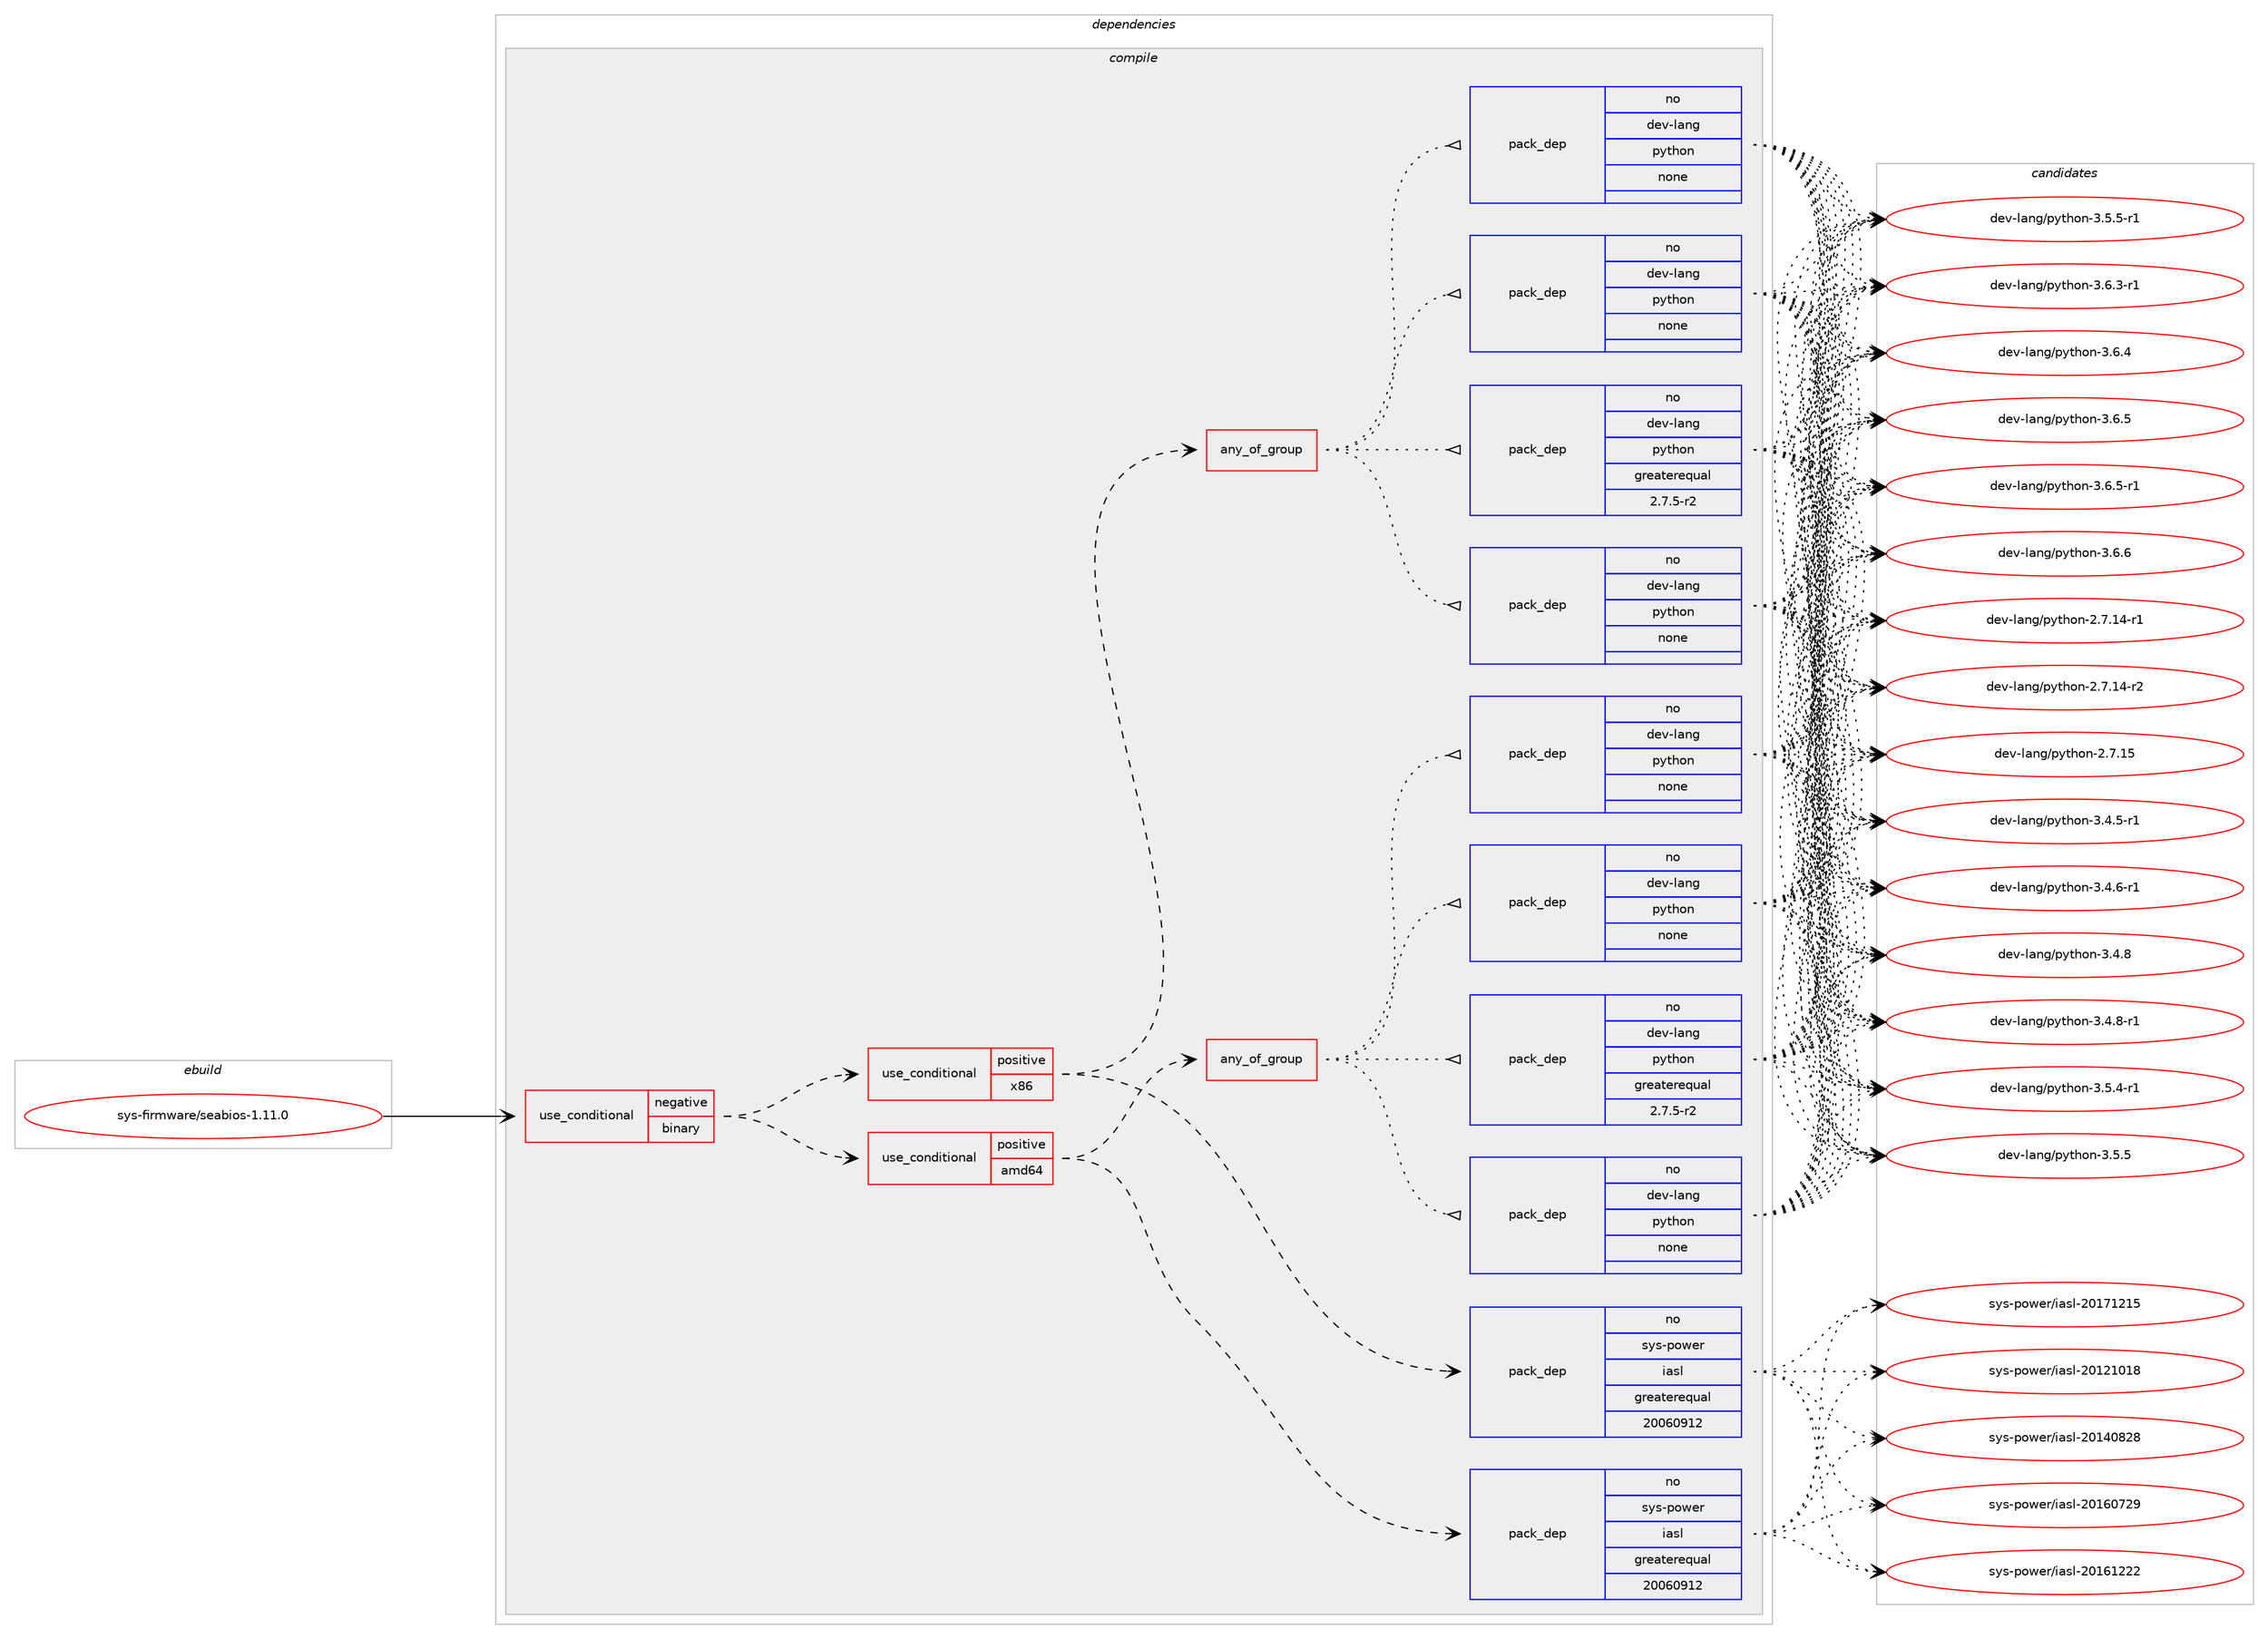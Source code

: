 digraph prolog {

# *************
# Graph options
# *************

newrank=true;
concentrate=true;
compound=true;
graph [rankdir=LR,fontname=Helvetica,fontsize=10,ranksep=1.5];#, ranksep=2.5, nodesep=0.2];
edge  [arrowhead=vee];
node  [fontname=Helvetica,fontsize=10];

# **********
# The ebuild
# **********

subgraph cluster_leftcol {
color=gray;
rank=same;
label=<<i>ebuild</i>>;
id [label="sys-firmware/seabios-1.11.0", color=red, width=4, href="../sys-firmware/seabios-1.11.0.svg"];
}

# ****************
# The dependencies
# ****************

subgraph cluster_midcol {
color=gray;
label=<<i>dependencies</i>>;
subgraph cluster_compile {
fillcolor="#eeeeee";
style=filled;
label=<<i>compile</i>>;
subgraph cond1574 {
dependency7454 [label=<<TABLE BORDER="0" CELLBORDER="1" CELLSPACING="0" CELLPADDING="4"><TR><TD ROWSPAN="3" CELLPADDING="10">use_conditional</TD></TR><TR><TD>negative</TD></TR><TR><TD>binary</TD></TR></TABLE>>, shape=none, color=red];
subgraph cond1575 {
dependency7455 [label=<<TABLE BORDER="0" CELLBORDER="1" CELLSPACING="0" CELLPADDING="4"><TR><TD ROWSPAN="3" CELLPADDING="10">use_conditional</TD></TR><TR><TD>positive</TD></TR><TR><TD>amd64</TD></TR></TABLE>>, shape=none, color=red];
subgraph pack5796 {
dependency7456 [label=<<TABLE BORDER="0" CELLBORDER="1" CELLSPACING="0" CELLPADDING="4" WIDTH="220"><TR><TD ROWSPAN="6" CELLPADDING="30">pack_dep</TD></TR><TR><TD WIDTH="110">no</TD></TR><TR><TD>sys-power</TD></TR><TR><TD>iasl</TD></TR><TR><TD>greaterequal</TD></TR><TR><TD>20060912</TD></TR></TABLE>>, shape=none, color=blue];
}
dependency7455:e -> dependency7456:w [weight=20,style="dashed",arrowhead="vee"];
subgraph any76 {
dependency7457 [label=<<TABLE BORDER="0" CELLBORDER="1" CELLSPACING="0" CELLPADDING="4"><TR><TD CELLPADDING="10">any_of_group</TD></TR></TABLE>>, shape=none, color=red];subgraph pack5797 {
dependency7458 [label=<<TABLE BORDER="0" CELLBORDER="1" CELLSPACING="0" CELLPADDING="4" WIDTH="220"><TR><TD ROWSPAN="6" CELLPADDING="30">pack_dep</TD></TR><TR><TD WIDTH="110">no</TD></TR><TR><TD>dev-lang</TD></TR><TR><TD>python</TD></TR><TR><TD>none</TD></TR><TR><TD></TD></TR></TABLE>>, shape=none, color=blue];
}
dependency7457:e -> dependency7458:w [weight=20,style="dotted",arrowhead="oinv"];
subgraph pack5798 {
dependency7459 [label=<<TABLE BORDER="0" CELLBORDER="1" CELLSPACING="0" CELLPADDING="4" WIDTH="220"><TR><TD ROWSPAN="6" CELLPADDING="30">pack_dep</TD></TR><TR><TD WIDTH="110">no</TD></TR><TR><TD>dev-lang</TD></TR><TR><TD>python</TD></TR><TR><TD>none</TD></TR><TR><TD></TD></TR></TABLE>>, shape=none, color=blue];
}
dependency7457:e -> dependency7459:w [weight=20,style="dotted",arrowhead="oinv"];
subgraph pack5799 {
dependency7460 [label=<<TABLE BORDER="0" CELLBORDER="1" CELLSPACING="0" CELLPADDING="4" WIDTH="220"><TR><TD ROWSPAN="6" CELLPADDING="30">pack_dep</TD></TR><TR><TD WIDTH="110">no</TD></TR><TR><TD>dev-lang</TD></TR><TR><TD>python</TD></TR><TR><TD>none</TD></TR><TR><TD></TD></TR></TABLE>>, shape=none, color=blue];
}
dependency7457:e -> dependency7460:w [weight=20,style="dotted",arrowhead="oinv"];
subgraph pack5800 {
dependency7461 [label=<<TABLE BORDER="0" CELLBORDER="1" CELLSPACING="0" CELLPADDING="4" WIDTH="220"><TR><TD ROWSPAN="6" CELLPADDING="30">pack_dep</TD></TR><TR><TD WIDTH="110">no</TD></TR><TR><TD>dev-lang</TD></TR><TR><TD>python</TD></TR><TR><TD>greaterequal</TD></TR><TR><TD>2.7.5-r2</TD></TR></TABLE>>, shape=none, color=blue];
}
dependency7457:e -> dependency7461:w [weight=20,style="dotted",arrowhead="oinv"];
}
dependency7455:e -> dependency7457:w [weight=20,style="dashed",arrowhead="vee"];
}
dependency7454:e -> dependency7455:w [weight=20,style="dashed",arrowhead="vee"];
subgraph cond1576 {
dependency7462 [label=<<TABLE BORDER="0" CELLBORDER="1" CELLSPACING="0" CELLPADDING="4"><TR><TD ROWSPAN="3" CELLPADDING="10">use_conditional</TD></TR><TR><TD>positive</TD></TR><TR><TD>x86</TD></TR></TABLE>>, shape=none, color=red];
subgraph pack5801 {
dependency7463 [label=<<TABLE BORDER="0" CELLBORDER="1" CELLSPACING="0" CELLPADDING="4" WIDTH="220"><TR><TD ROWSPAN="6" CELLPADDING="30">pack_dep</TD></TR><TR><TD WIDTH="110">no</TD></TR><TR><TD>sys-power</TD></TR><TR><TD>iasl</TD></TR><TR><TD>greaterequal</TD></TR><TR><TD>20060912</TD></TR></TABLE>>, shape=none, color=blue];
}
dependency7462:e -> dependency7463:w [weight=20,style="dashed",arrowhead="vee"];
subgraph any77 {
dependency7464 [label=<<TABLE BORDER="0" CELLBORDER="1" CELLSPACING="0" CELLPADDING="4"><TR><TD CELLPADDING="10">any_of_group</TD></TR></TABLE>>, shape=none, color=red];subgraph pack5802 {
dependency7465 [label=<<TABLE BORDER="0" CELLBORDER="1" CELLSPACING="0" CELLPADDING="4" WIDTH="220"><TR><TD ROWSPAN="6" CELLPADDING="30">pack_dep</TD></TR><TR><TD WIDTH="110">no</TD></TR><TR><TD>dev-lang</TD></TR><TR><TD>python</TD></TR><TR><TD>none</TD></TR><TR><TD></TD></TR></TABLE>>, shape=none, color=blue];
}
dependency7464:e -> dependency7465:w [weight=20,style="dotted",arrowhead="oinv"];
subgraph pack5803 {
dependency7466 [label=<<TABLE BORDER="0" CELLBORDER="1" CELLSPACING="0" CELLPADDING="4" WIDTH="220"><TR><TD ROWSPAN="6" CELLPADDING="30">pack_dep</TD></TR><TR><TD WIDTH="110">no</TD></TR><TR><TD>dev-lang</TD></TR><TR><TD>python</TD></TR><TR><TD>none</TD></TR><TR><TD></TD></TR></TABLE>>, shape=none, color=blue];
}
dependency7464:e -> dependency7466:w [weight=20,style="dotted",arrowhead="oinv"];
subgraph pack5804 {
dependency7467 [label=<<TABLE BORDER="0" CELLBORDER="1" CELLSPACING="0" CELLPADDING="4" WIDTH="220"><TR><TD ROWSPAN="6" CELLPADDING="30">pack_dep</TD></TR><TR><TD WIDTH="110">no</TD></TR><TR><TD>dev-lang</TD></TR><TR><TD>python</TD></TR><TR><TD>none</TD></TR><TR><TD></TD></TR></TABLE>>, shape=none, color=blue];
}
dependency7464:e -> dependency7467:w [weight=20,style="dotted",arrowhead="oinv"];
subgraph pack5805 {
dependency7468 [label=<<TABLE BORDER="0" CELLBORDER="1" CELLSPACING="0" CELLPADDING="4" WIDTH="220"><TR><TD ROWSPAN="6" CELLPADDING="30">pack_dep</TD></TR><TR><TD WIDTH="110">no</TD></TR><TR><TD>dev-lang</TD></TR><TR><TD>python</TD></TR><TR><TD>greaterequal</TD></TR><TR><TD>2.7.5-r2</TD></TR></TABLE>>, shape=none, color=blue];
}
dependency7464:e -> dependency7468:w [weight=20,style="dotted",arrowhead="oinv"];
}
dependency7462:e -> dependency7464:w [weight=20,style="dashed",arrowhead="vee"];
}
dependency7454:e -> dependency7462:w [weight=20,style="dashed",arrowhead="vee"];
}
id:e -> dependency7454:w [weight=20,style="solid",arrowhead="vee"];
}
subgraph cluster_compileandrun {
fillcolor="#eeeeee";
style=filled;
label=<<i>compile and run</i>>;
}
subgraph cluster_run {
fillcolor="#eeeeee";
style=filled;
label=<<i>run</i>>;
}
}

# **************
# The candidates
# **************

subgraph cluster_choices {
rank=same;
color=gray;
label=<<i>candidates</i>>;

subgraph choice5796 {
color=black;
nodesep=1;
choice115121115451121111191011144710597115108455048495049484956 [label="sys-power/iasl-20121018", color=red, width=4,href="../sys-power/iasl-20121018.svg"];
choice115121115451121111191011144710597115108455048495248565056 [label="sys-power/iasl-20140828", color=red, width=4,href="../sys-power/iasl-20140828.svg"];
choice115121115451121111191011144710597115108455048495448555057 [label="sys-power/iasl-20160729", color=red, width=4,href="../sys-power/iasl-20160729.svg"];
choice115121115451121111191011144710597115108455048495449505050 [label="sys-power/iasl-20161222", color=red, width=4,href="../sys-power/iasl-20161222.svg"];
choice115121115451121111191011144710597115108455048495549504953 [label="sys-power/iasl-20171215", color=red, width=4,href="../sys-power/iasl-20171215.svg"];
dependency7456:e -> choice115121115451121111191011144710597115108455048495049484956:w [style=dotted,weight="100"];
dependency7456:e -> choice115121115451121111191011144710597115108455048495248565056:w [style=dotted,weight="100"];
dependency7456:e -> choice115121115451121111191011144710597115108455048495448555057:w [style=dotted,weight="100"];
dependency7456:e -> choice115121115451121111191011144710597115108455048495449505050:w [style=dotted,weight="100"];
dependency7456:e -> choice115121115451121111191011144710597115108455048495549504953:w [style=dotted,weight="100"];
}
subgraph choice5797 {
color=black;
nodesep=1;
choice100101118451089711010347112121116104111110455046554649524511449 [label="dev-lang/python-2.7.14-r1", color=red, width=4,href="../dev-lang/python-2.7.14-r1.svg"];
choice100101118451089711010347112121116104111110455046554649524511450 [label="dev-lang/python-2.7.14-r2", color=red, width=4,href="../dev-lang/python-2.7.14-r2.svg"];
choice10010111845108971101034711212111610411111045504655464953 [label="dev-lang/python-2.7.15", color=red, width=4,href="../dev-lang/python-2.7.15.svg"];
choice1001011184510897110103471121211161041111104551465246534511449 [label="dev-lang/python-3.4.5-r1", color=red, width=4,href="../dev-lang/python-3.4.5-r1.svg"];
choice1001011184510897110103471121211161041111104551465246544511449 [label="dev-lang/python-3.4.6-r1", color=red, width=4,href="../dev-lang/python-3.4.6-r1.svg"];
choice100101118451089711010347112121116104111110455146524656 [label="dev-lang/python-3.4.8", color=red, width=4,href="../dev-lang/python-3.4.8.svg"];
choice1001011184510897110103471121211161041111104551465246564511449 [label="dev-lang/python-3.4.8-r1", color=red, width=4,href="../dev-lang/python-3.4.8-r1.svg"];
choice1001011184510897110103471121211161041111104551465346524511449 [label="dev-lang/python-3.5.4-r1", color=red, width=4,href="../dev-lang/python-3.5.4-r1.svg"];
choice100101118451089711010347112121116104111110455146534653 [label="dev-lang/python-3.5.5", color=red, width=4,href="../dev-lang/python-3.5.5.svg"];
choice1001011184510897110103471121211161041111104551465346534511449 [label="dev-lang/python-3.5.5-r1", color=red, width=4,href="../dev-lang/python-3.5.5-r1.svg"];
choice1001011184510897110103471121211161041111104551465446514511449 [label="dev-lang/python-3.6.3-r1", color=red, width=4,href="../dev-lang/python-3.6.3-r1.svg"];
choice100101118451089711010347112121116104111110455146544652 [label="dev-lang/python-3.6.4", color=red, width=4,href="../dev-lang/python-3.6.4.svg"];
choice100101118451089711010347112121116104111110455146544653 [label="dev-lang/python-3.6.5", color=red, width=4,href="../dev-lang/python-3.6.5.svg"];
choice1001011184510897110103471121211161041111104551465446534511449 [label="dev-lang/python-3.6.5-r1", color=red, width=4,href="../dev-lang/python-3.6.5-r1.svg"];
choice100101118451089711010347112121116104111110455146544654 [label="dev-lang/python-3.6.6", color=red, width=4,href="../dev-lang/python-3.6.6.svg"];
dependency7458:e -> choice100101118451089711010347112121116104111110455046554649524511449:w [style=dotted,weight="100"];
dependency7458:e -> choice100101118451089711010347112121116104111110455046554649524511450:w [style=dotted,weight="100"];
dependency7458:e -> choice10010111845108971101034711212111610411111045504655464953:w [style=dotted,weight="100"];
dependency7458:e -> choice1001011184510897110103471121211161041111104551465246534511449:w [style=dotted,weight="100"];
dependency7458:e -> choice1001011184510897110103471121211161041111104551465246544511449:w [style=dotted,weight="100"];
dependency7458:e -> choice100101118451089711010347112121116104111110455146524656:w [style=dotted,weight="100"];
dependency7458:e -> choice1001011184510897110103471121211161041111104551465246564511449:w [style=dotted,weight="100"];
dependency7458:e -> choice1001011184510897110103471121211161041111104551465346524511449:w [style=dotted,weight="100"];
dependency7458:e -> choice100101118451089711010347112121116104111110455146534653:w [style=dotted,weight="100"];
dependency7458:e -> choice1001011184510897110103471121211161041111104551465346534511449:w [style=dotted,weight="100"];
dependency7458:e -> choice1001011184510897110103471121211161041111104551465446514511449:w [style=dotted,weight="100"];
dependency7458:e -> choice100101118451089711010347112121116104111110455146544652:w [style=dotted,weight="100"];
dependency7458:e -> choice100101118451089711010347112121116104111110455146544653:w [style=dotted,weight="100"];
dependency7458:e -> choice1001011184510897110103471121211161041111104551465446534511449:w [style=dotted,weight="100"];
dependency7458:e -> choice100101118451089711010347112121116104111110455146544654:w [style=dotted,weight="100"];
}
subgraph choice5798 {
color=black;
nodesep=1;
choice100101118451089711010347112121116104111110455046554649524511449 [label="dev-lang/python-2.7.14-r1", color=red, width=4,href="../dev-lang/python-2.7.14-r1.svg"];
choice100101118451089711010347112121116104111110455046554649524511450 [label="dev-lang/python-2.7.14-r2", color=red, width=4,href="../dev-lang/python-2.7.14-r2.svg"];
choice10010111845108971101034711212111610411111045504655464953 [label="dev-lang/python-2.7.15", color=red, width=4,href="../dev-lang/python-2.7.15.svg"];
choice1001011184510897110103471121211161041111104551465246534511449 [label="dev-lang/python-3.4.5-r1", color=red, width=4,href="../dev-lang/python-3.4.5-r1.svg"];
choice1001011184510897110103471121211161041111104551465246544511449 [label="dev-lang/python-3.4.6-r1", color=red, width=4,href="../dev-lang/python-3.4.6-r1.svg"];
choice100101118451089711010347112121116104111110455146524656 [label="dev-lang/python-3.4.8", color=red, width=4,href="../dev-lang/python-3.4.8.svg"];
choice1001011184510897110103471121211161041111104551465246564511449 [label="dev-lang/python-3.4.8-r1", color=red, width=4,href="../dev-lang/python-3.4.8-r1.svg"];
choice1001011184510897110103471121211161041111104551465346524511449 [label="dev-lang/python-3.5.4-r1", color=red, width=4,href="../dev-lang/python-3.5.4-r1.svg"];
choice100101118451089711010347112121116104111110455146534653 [label="dev-lang/python-3.5.5", color=red, width=4,href="../dev-lang/python-3.5.5.svg"];
choice1001011184510897110103471121211161041111104551465346534511449 [label="dev-lang/python-3.5.5-r1", color=red, width=4,href="../dev-lang/python-3.5.5-r1.svg"];
choice1001011184510897110103471121211161041111104551465446514511449 [label="dev-lang/python-3.6.3-r1", color=red, width=4,href="../dev-lang/python-3.6.3-r1.svg"];
choice100101118451089711010347112121116104111110455146544652 [label="dev-lang/python-3.6.4", color=red, width=4,href="../dev-lang/python-3.6.4.svg"];
choice100101118451089711010347112121116104111110455146544653 [label="dev-lang/python-3.6.5", color=red, width=4,href="../dev-lang/python-3.6.5.svg"];
choice1001011184510897110103471121211161041111104551465446534511449 [label="dev-lang/python-3.6.5-r1", color=red, width=4,href="../dev-lang/python-3.6.5-r1.svg"];
choice100101118451089711010347112121116104111110455146544654 [label="dev-lang/python-3.6.6", color=red, width=4,href="../dev-lang/python-3.6.6.svg"];
dependency7459:e -> choice100101118451089711010347112121116104111110455046554649524511449:w [style=dotted,weight="100"];
dependency7459:e -> choice100101118451089711010347112121116104111110455046554649524511450:w [style=dotted,weight="100"];
dependency7459:e -> choice10010111845108971101034711212111610411111045504655464953:w [style=dotted,weight="100"];
dependency7459:e -> choice1001011184510897110103471121211161041111104551465246534511449:w [style=dotted,weight="100"];
dependency7459:e -> choice1001011184510897110103471121211161041111104551465246544511449:w [style=dotted,weight="100"];
dependency7459:e -> choice100101118451089711010347112121116104111110455146524656:w [style=dotted,weight="100"];
dependency7459:e -> choice1001011184510897110103471121211161041111104551465246564511449:w [style=dotted,weight="100"];
dependency7459:e -> choice1001011184510897110103471121211161041111104551465346524511449:w [style=dotted,weight="100"];
dependency7459:e -> choice100101118451089711010347112121116104111110455146534653:w [style=dotted,weight="100"];
dependency7459:e -> choice1001011184510897110103471121211161041111104551465346534511449:w [style=dotted,weight="100"];
dependency7459:e -> choice1001011184510897110103471121211161041111104551465446514511449:w [style=dotted,weight="100"];
dependency7459:e -> choice100101118451089711010347112121116104111110455146544652:w [style=dotted,weight="100"];
dependency7459:e -> choice100101118451089711010347112121116104111110455146544653:w [style=dotted,weight="100"];
dependency7459:e -> choice1001011184510897110103471121211161041111104551465446534511449:w [style=dotted,weight="100"];
dependency7459:e -> choice100101118451089711010347112121116104111110455146544654:w [style=dotted,weight="100"];
}
subgraph choice5799 {
color=black;
nodesep=1;
choice100101118451089711010347112121116104111110455046554649524511449 [label="dev-lang/python-2.7.14-r1", color=red, width=4,href="../dev-lang/python-2.7.14-r1.svg"];
choice100101118451089711010347112121116104111110455046554649524511450 [label="dev-lang/python-2.7.14-r2", color=red, width=4,href="../dev-lang/python-2.7.14-r2.svg"];
choice10010111845108971101034711212111610411111045504655464953 [label="dev-lang/python-2.7.15", color=red, width=4,href="../dev-lang/python-2.7.15.svg"];
choice1001011184510897110103471121211161041111104551465246534511449 [label="dev-lang/python-3.4.5-r1", color=red, width=4,href="../dev-lang/python-3.4.5-r1.svg"];
choice1001011184510897110103471121211161041111104551465246544511449 [label="dev-lang/python-3.4.6-r1", color=red, width=4,href="../dev-lang/python-3.4.6-r1.svg"];
choice100101118451089711010347112121116104111110455146524656 [label="dev-lang/python-3.4.8", color=red, width=4,href="../dev-lang/python-3.4.8.svg"];
choice1001011184510897110103471121211161041111104551465246564511449 [label="dev-lang/python-3.4.8-r1", color=red, width=4,href="../dev-lang/python-3.4.8-r1.svg"];
choice1001011184510897110103471121211161041111104551465346524511449 [label="dev-lang/python-3.5.4-r1", color=red, width=4,href="../dev-lang/python-3.5.4-r1.svg"];
choice100101118451089711010347112121116104111110455146534653 [label="dev-lang/python-3.5.5", color=red, width=4,href="../dev-lang/python-3.5.5.svg"];
choice1001011184510897110103471121211161041111104551465346534511449 [label="dev-lang/python-3.5.5-r1", color=red, width=4,href="../dev-lang/python-3.5.5-r1.svg"];
choice1001011184510897110103471121211161041111104551465446514511449 [label="dev-lang/python-3.6.3-r1", color=red, width=4,href="../dev-lang/python-3.6.3-r1.svg"];
choice100101118451089711010347112121116104111110455146544652 [label="dev-lang/python-3.6.4", color=red, width=4,href="../dev-lang/python-3.6.4.svg"];
choice100101118451089711010347112121116104111110455146544653 [label="dev-lang/python-3.6.5", color=red, width=4,href="../dev-lang/python-3.6.5.svg"];
choice1001011184510897110103471121211161041111104551465446534511449 [label="dev-lang/python-3.6.5-r1", color=red, width=4,href="../dev-lang/python-3.6.5-r1.svg"];
choice100101118451089711010347112121116104111110455146544654 [label="dev-lang/python-3.6.6", color=red, width=4,href="../dev-lang/python-3.6.6.svg"];
dependency7460:e -> choice100101118451089711010347112121116104111110455046554649524511449:w [style=dotted,weight="100"];
dependency7460:e -> choice100101118451089711010347112121116104111110455046554649524511450:w [style=dotted,weight="100"];
dependency7460:e -> choice10010111845108971101034711212111610411111045504655464953:w [style=dotted,weight="100"];
dependency7460:e -> choice1001011184510897110103471121211161041111104551465246534511449:w [style=dotted,weight="100"];
dependency7460:e -> choice1001011184510897110103471121211161041111104551465246544511449:w [style=dotted,weight="100"];
dependency7460:e -> choice100101118451089711010347112121116104111110455146524656:w [style=dotted,weight="100"];
dependency7460:e -> choice1001011184510897110103471121211161041111104551465246564511449:w [style=dotted,weight="100"];
dependency7460:e -> choice1001011184510897110103471121211161041111104551465346524511449:w [style=dotted,weight="100"];
dependency7460:e -> choice100101118451089711010347112121116104111110455146534653:w [style=dotted,weight="100"];
dependency7460:e -> choice1001011184510897110103471121211161041111104551465346534511449:w [style=dotted,weight="100"];
dependency7460:e -> choice1001011184510897110103471121211161041111104551465446514511449:w [style=dotted,weight="100"];
dependency7460:e -> choice100101118451089711010347112121116104111110455146544652:w [style=dotted,weight="100"];
dependency7460:e -> choice100101118451089711010347112121116104111110455146544653:w [style=dotted,weight="100"];
dependency7460:e -> choice1001011184510897110103471121211161041111104551465446534511449:w [style=dotted,weight="100"];
dependency7460:e -> choice100101118451089711010347112121116104111110455146544654:w [style=dotted,weight="100"];
}
subgraph choice5800 {
color=black;
nodesep=1;
choice100101118451089711010347112121116104111110455046554649524511449 [label="dev-lang/python-2.7.14-r1", color=red, width=4,href="../dev-lang/python-2.7.14-r1.svg"];
choice100101118451089711010347112121116104111110455046554649524511450 [label="dev-lang/python-2.7.14-r2", color=red, width=4,href="../dev-lang/python-2.7.14-r2.svg"];
choice10010111845108971101034711212111610411111045504655464953 [label="dev-lang/python-2.7.15", color=red, width=4,href="../dev-lang/python-2.7.15.svg"];
choice1001011184510897110103471121211161041111104551465246534511449 [label="dev-lang/python-3.4.5-r1", color=red, width=4,href="../dev-lang/python-3.4.5-r1.svg"];
choice1001011184510897110103471121211161041111104551465246544511449 [label="dev-lang/python-3.4.6-r1", color=red, width=4,href="../dev-lang/python-3.4.6-r1.svg"];
choice100101118451089711010347112121116104111110455146524656 [label="dev-lang/python-3.4.8", color=red, width=4,href="../dev-lang/python-3.4.8.svg"];
choice1001011184510897110103471121211161041111104551465246564511449 [label="dev-lang/python-3.4.8-r1", color=red, width=4,href="../dev-lang/python-3.4.8-r1.svg"];
choice1001011184510897110103471121211161041111104551465346524511449 [label="dev-lang/python-3.5.4-r1", color=red, width=4,href="../dev-lang/python-3.5.4-r1.svg"];
choice100101118451089711010347112121116104111110455146534653 [label="dev-lang/python-3.5.5", color=red, width=4,href="../dev-lang/python-3.5.5.svg"];
choice1001011184510897110103471121211161041111104551465346534511449 [label="dev-lang/python-3.5.5-r1", color=red, width=4,href="../dev-lang/python-3.5.5-r1.svg"];
choice1001011184510897110103471121211161041111104551465446514511449 [label="dev-lang/python-3.6.3-r1", color=red, width=4,href="../dev-lang/python-3.6.3-r1.svg"];
choice100101118451089711010347112121116104111110455146544652 [label="dev-lang/python-3.6.4", color=red, width=4,href="../dev-lang/python-3.6.4.svg"];
choice100101118451089711010347112121116104111110455146544653 [label="dev-lang/python-3.6.5", color=red, width=4,href="../dev-lang/python-3.6.5.svg"];
choice1001011184510897110103471121211161041111104551465446534511449 [label="dev-lang/python-3.6.5-r1", color=red, width=4,href="../dev-lang/python-3.6.5-r1.svg"];
choice100101118451089711010347112121116104111110455146544654 [label="dev-lang/python-3.6.6", color=red, width=4,href="../dev-lang/python-3.6.6.svg"];
dependency7461:e -> choice100101118451089711010347112121116104111110455046554649524511449:w [style=dotted,weight="100"];
dependency7461:e -> choice100101118451089711010347112121116104111110455046554649524511450:w [style=dotted,weight="100"];
dependency7461:e -> choice10010111845108971101034711212111610411111045504655464953:w [style=dotted,weight="100"];
dependency7461:e -> choice1001011184510897110103471121211161041111104551465246534511449:w [style=dotted,weight="100"];
dependency7461:e -> choice1001011184510897110103471121211161041111104551465246544511449:w [style=dotted,weight="100"];
dependency7461:e -> choice100101118451089711010347112121116104111110455146524656:w [style=dotted,weight="100"];
dependency7461:e -> choice1001011184510897110103471121211161041111104551465246564511449:w [style=dotted,weight="100"];
dependency7461:e -> choice1001011184510897110103471121211161041111104551465346524511449:w [style=dotted,weight="100"];
dependency7461:e -> choice100101118451089711010347112121116104111110455146534653:w [style=dotted,weight="100"];
dependency7461:e -> choice1001011184510897110103471121211161041111104551465346534511449:w [style=dotted,weight="100"];
dependency7461:e -> choice1001011184510897110103471121211161041111104551465446514511449:w [style=dotted,weight="100"];
dependency7461:e -> choice100101118451089711010347112121116104111110455146544652:w [style=dotted,weight="100"];
dependency7461:e -> choice100101118451089711010347112121116104111110455146544653:w [style=dotted,weight="100"];
dependency7461:e -> choice1001011184510897110103471121211161041111104551465446534511449:w [style=dotted,weight="100"];
dependency7461:e -> choice100101118451089711010347112121116104111110455146544654:w [style=dotted,weight="100"];
}
subgraph choice5801 {
color=black;
nodesep=1;
choice115121115451121111191011144710597115108455048495049484956 [label="sys-power/iasl-20121018", color=red, width=4,href="../sys-power/iasl-20121018.svg"];
choice115121115451121111191011144710597115108455048495248565056 [label="sys-power/iasl-20140828", color=red, width=4,href="../sys-power/iasl-20140828.svg"];
choice115121115451121111191011144710597115108455048495448555057 [label="sys-power/iasl-20160729", color=red, width=4,href="../sys-power/iasl-20160729.svg"];
choice115121115451121111191011144710597115108455048495449505050 [label="sys-power/iasl-20161222", color=red, width=4,href="../sys-power/iasl-20161222.svg"];
choice115121115451121111191011144710597115108455048495549504953 [label="sys-power/iasl-20171215", color=red, width=4,href="../sys-power/iasl-20171215.svg"];
dependency7463:e -> choice115121115451121111191011144710597115108455048495049484956:w [style=dotted,weight="100"];
dependency7463:e -> choice115121115451121111191011144710597115108455048495248565056:w [style=dotted,weight="100"];
dependency7463:e -> choice115121115451121111191011144710597115108455048495448555057:w [style=dotted,weight="100"];
dependency7463:e -> choice115121115451121111191011144710597115108455048495449505050:w [style=dotted,weight="100"];
dependency7463:e -> choice115121115451121111191011144710597115108455048495549504953:w [style=dotted,weight="100"];
}
subgraph choice5802 {
color=black;
nodesep=1;
choice100101118451089711010347112121116104111110455046554649524511449 [label="dev-lang/python-2.7.14-r1", color=red, width=4,href="../dev-lang/python-2.7.14-r1.svg"];
choice100101118451089711010347112121116104111110455046554649524511450 [label="dev-lang/python-2.7.14-r2", color=red, width=4,href="../dev-lang/python-2.7.14-r2.svg"];
choice10010111845108971101034711212111610411111045504655464953 [label="dev-lang/python-2.7.15", color=red, width=4,href="../dev-lang/python-2.7.15.svg"];
choice1001011184510897110103471121211161041111104551465246534511449 [label="dev-lang/python-3.4.5-r1", color=red, width=4,href="../dev-lang/python-3.4.5-r1.svg"];
choice1001011184510897110103471121211161041111104551465246544511449 [label="dev-lang/python-3.4.6-r1", color=red, width=4,href="../dev-lang/python-3.4.6-r1.svg"];
choice100101118451089711010347112121116104111110455146524656 [label="dev-lang/python-3.4.8", color=red, width=4,href="../dev-lang/python-3.4.8.svg"];
choice1001011184510897110103471121211161041111104551465246564511449 [label="dev-lang/python-3.4.8-r1", color=red, width=4,href="../dev-lang/python-3.4.8-r1.svg"];
choice1001011184510897110103471121211161041111104551465346524511449 [label="dev-lang/python-3.5.4-r1", color=red, width=4,href="../dev-lang/python-3.5.4-r1.svg"];
choice100101118451089711010347112121116104111110455146534653 [label="dev-lang/python-3.5.5", color=red, width=4,href="../dev-lang/python-3.5.5.svg"];
choice1001011184510897110103471121211161041111104551465346534511449 [label="dev-lang/python-3.5.5-r1", color=red, width=4,href="../dev-lang/python-3.5.5-r1.svg"];
choice1001011184510897110103471121211161041111104551465446514511449 [label="dev-lang/python-3.6.3-r1", color=red, width=4,href="../dev-lang/python-3.6.3-r1.svg"];
choice100101118451089711010347112121116104111110455146544652 [label="dev-lang/python-3.6.4", color=red, width=4,href="../dev-lang/python-3.6.4.svg"];
choice100101118451089711010347112121116104111110455146544653 [label="dev-lang/python-3.6.5", color=red, width=4,href="../dev-lang/python-3.6.5.svg"];
choice1001011184510897110103471121211161041111104551465446534511449 [label="dev-lang/python-3.6.5-r1", color=red, width=4,href="../dev-lang/python-3.6.5-r1.svg"];
choice100101118451089711010347112121116104111110455146544654 [label="dev-lang/python-3.6.6", color=red, width=4,href="../dev-lang/python-3.6.6.svg"];
dependency7465:e -> choice100101118451089711010347112121116104111110455046554649524511449:w [style=dotted,weight="100"];
dependency7465:e -> choice100101118451089711010347112121116104111110455046554649524511450:w [style=dotted,weight="100"];
dependency7465:e -> choice10010111845108971101034711212111610411111045504655464953:w [style=dotted,weight="100"];
dependency7465:e -> choice1001011184510897110103471121211161041111104551465246534511449:w [style=dotted,weight="100"];
dependency7465:e -> choice1001011184510897110103471121211161041111104551465246544511449:w [style=dotted,weight="100"];
dependency7465:e -> choice100101118451089711010347112121116104111110455146524656:w [style=dotted,weight="100"];
dependency7465:e -> choice1001011184510897110103471121211161041111104551465246564511449:w [style=dotted,weight="100"];
dependency7465:e -> choice1001011184510897110103471121211161041111104551465346524511449:w [style=dotted,weight="100"];
dependency7465:e -> choice100101118451089711010347112121116104111110455146534653:w [style=dotted,weight="100"];
dependency7465:e -> choice1001011184510897110103471121211161041111104551465346534511449:w [style=dotted,weight="100"];
dependency7465:e -> choice1001011184510897110103471121211161041111104551465446514511449:w [style=dotted,weight="100"];
dependency7465:e -> choice100101118451089711010347112121116104111110455146544652:w [style=dotted,weight="100"];
dependency7465:e -> choice100101118451089711010347112121116104111110455146544653:w [style=dotted,weight="100"];
dependency7465:e -> choice1001011184510897110103471121211161041111104551465446534511449:w [style=dotted,weight="100"];
dependency7465:e -> choice100101118451089711010347112121116104111110455146544654:w [style=dotted,weight="100"];
}
subgraph choice5803 {
color=black;
nodesep=1;
choice100101118451089711010347112121116104111110455046554649524511449 [label="dev-lang/python-2.7.14-r1", color=red, width=4,href="../dev-lang/python-2.7.14-r1.svg"];
choice100101118451089711010347112121116104111110455046554649524511450 [label="dev-lang/python-2.7.14-r2", color=red, width=4,href="../dev-lang/python-2.7.14-r2.svg"];
choice10010111845108971101034711212111610411111045504655464953 [label="dev-lang/python-2.7.15", color=red, width=4,href="../dev-lang/python-2.7.15.svg"];
choice1001011184510897110103471121211161041111104551465246534511449 [label="dev-lang/python-3.4.5-r1", color=red, width=4,href="../dev-lang/python-3.4.5-r1.svg"];
choice1001011184510897110103471121211161041111104551465246544511449 [label="dev-lang/python-3.4.6-r1", color=red, width=4,href="../dev-lang/python-3.4.6-r1.svg"];
choice100101118451089711010347112121116104111110455146524656 [label="dev-lang/python-3.4.8", color=red, width=4,href="../dev-lang/python-3.4.8.svg"];
choice1001011184510897110103471121211161041111104551465246564511449 [label="dev-lang/python-3.4.8-r1", color=red, width=4,href="../dev-lang/python-3.4.8-r1.svg"];
choice1001011184510897110103471121211161041111104551465346524511449 [label="dev-lang/python-3.5.4-r1", color=red, width=4,href="../dev-lang/python-3.5.4-r1.svg"];
choice100101118451089711010347112121116104111110455146534653 [label="dev-lang/python-3.5.5", color=red, width=4,href="../dev-lang/python-3.5.5.svg"];
choice1001011184510897110103471121211161041111104551465346534511449 [label="dev-lang/python-3.5.5-r1", color=red, width=4,href="../dev-lang/python-3.5.5-r1.svg"];
choice1001011184510897110103471121211161041111104551465446514511449 [label="dev-lang/python-3.6.3-r1", color=red, width=4,href="../dev-lang/python-3.6.3-r1.svg"];
choice100101118451089711010347112121116104111110455146544652 [label="dev-lang/python-3.6.4", color=red, width=4,href="../dev-lang/python-3.6.4.svg"];
choice100101118451089711010347112121116104111110455146544653 [label="dev-lang/python-3.6.5", color=red, width=4,href="../dev-lang/python-3.6.5.svg"];
choice1001011184510897110103471121211161041111104551465446534511449 [label="dev-lang/python-3.6.5-r1", color=red, width=4,href="../dev-lang/python-3.6.5-r1.svg"];
choice100101118451089711010347112121116104111110455146544654 [label="dev-lang/python-3.6.6", color=red, width=4,href="../dev-lang/python-3.6.6.svg"];
dependency7466:e -> choice100101118451089711010347112121116104111110455046554649524511449:w [style=dotted,weight="100"];
dependency7466:e -> choice100101118451089711010347112121116104111110455046554649524511450:w [style=dotted,weight="100"];
dependency7466:e -> choice10010111845108971101034711212111610411111045504655464953:w [style=dotted,weight="100"];
dependency7466:e -> choice1001011184510897110103471121211161041111104551465246534511449:w [style=dotted,weight="100"];
dependency7466:e -> choice1001011184510897110103471121211161041111104551465246544511449:w [style=dotted,weight="100"];
dependency7466:e -> choice100101118451089711010347112121116104111110455146524656:w [style=dotted,weight="100"];
dependency7466:e -> choice1001011184510897110103471121211161041111104551465246564511449:w [style=dotted,weight="100"];
dependency7466:e -> choice1001011184510897110103471121211161041111104551465346524511449:w [style=dotted,weight="100"];
dependency7466:e -> choice100101118451089711010347112121116104111110455146534653:w [style=dotted,weight="100"];
dependency7466:e -> choice1001011184510897110103471121211161041111104551465346534511449:w [style=dotted,weight="100"];
dependency7466:e -> choice1001011184510897110103471121211161041111104551465446514511449:w [style=dotted,weight="100"];
dependency7466:e -> choice100101118451089711010347112121116104111110455146544652:w [style=dotted,weight="100"];
dependency7466:e -> choice100101118451089711010347112121116104111110455146544653:w [style=dotted,weight="100"];
dependency7466:e -> choice1001011184510897110103471121211161041111104551465446534511449:w [style=dotted,weight="100"];
dependency7466:e -> choice100101118451089711010347112121116104111110455146544654:w [style=dotted,weight="100"];
}
subgraph choice5804 {
color=black;
nodesep=1;
choice100101118451089711010347112121116104111110455046554649524511449 [label="dev-lang/python-2.7.14-r1", color=red, width=4,href="../dev-lang/python-2.7.14-r1.svg"];
choice100101118451089711010347112121116104111110455046554649524511450 [label="dev-lang/python-2.7.14-r2", color=red, width=4,href="../dev-lang/python-2.7.14-r2.svg"];
choice10010111845108971101034711212111610411111045504655464953 [label="dev-lang/python-2.7.15", color=red, width=4,href="../dev-lang/python-2.7.15.svg"];
choice1001011184510897110103471121211161041111104551465246534511449 [label="dev-lang/python-3.4.5-r1", color=red, width=4,href="../dev-lang/python-3.4.5-r1.svg"];
choice1001011184510897110103471121211161041111104551465246544511449 [label="dev-lang/python-3.4.6-r1", color=red, width=4,href="../dev-lang/python-3.4.6-r1.svg"];
choice100101118451089711010347112121116104111110455146524656 [label="dev-lang/python-3.4.8", color=red, width=4,href="../dev-lang/python-3.4.8.svg"];
choice1001011184510897110103471121211161041111104551465246564511449 [label="dev-lang/python-3.4.8-r1", color=red, width=4,href="../dev-lang/python-3.4.8-r1.svg"];
choice1001011184510897110103471121211161041111104551465346524511449 [label="dev-lang/python-3.5.4-r1", color=red, width=4,href="../dev-lang/python-3.5.4-r1.svg"];
choice100101118451089711010347112121116104111110455146534653 [label="dev-lang/python-3.5.5", color=red, width=4,href="../dev-lang/python-3.5.5.svg"];
choice1001011184510897110103471121211161041111104551465346534511449 [label="dev-lang/python-3.5.5-r1", color=red, width=4,href="../dev-lang/python-3.5.5-r1.svg"];
choice1001011184510897110103471121211161041111104551465446514511449 [label="dev-lang/python-3.6.3-r1", color=red, width=4,href="../dev-lang/python-3.6.3-r1.svg"];
choice100101118451089711010347112121116104111110455146544652 [label="dev-lang/python-3.6.4", color=red, width=4,href="../dev-lang/python-3.6.4.svg"];
choice100101118451089711010347112121116104111110455146544653 [label="dev-lang/python-3.6.5", color=red, width=4,href="../dev-lang/python-3.6.5.svg"];
choice1001011184510897110103471121211161041111104551465446534511449 [label="dev-lang/python-3.6.5-r1", color=red, width=4,href="../dev-lang/python-3.6.5-r1.svg"];
choice100101118451089711010347112121116104111110455146544654 [label="dev-lang/python-3.6.6", color=red, width=4,href="../dev-lang/python-3.6.6.svg"];
dependency7467:e -> choice100101118451089711010347112121116104111110455046554649524511449:w [style=dotted,weight="100"];
dependency7467:e -> choice100101118451089711010347112121116104111110455046554649524511450:w [style=dotted,weight="100"];
dependency7467:e -> choice10010111845108971101034711212111610411111045504655464953:w [style=dotted,weight="100"];
dependency7467:e -> choice1001011184510897110103471121211161041111104551465246534511449:w [style=dotted,weight="100"];
dependency7467:e -> choice1001011184510897110103471121211161041111104551465246544511449:w [style=dotted,weight="100"];
dependency7467:e -> choice100101118451089711010347112121116104111110455146524656:w [style=dotted,weight="100"];
dependency7467:e -> choice1001011184510897110103471121211161041111104551465246564511449:w [style=dotted,weight="100"];
dependency7467:e -> choice1001011184510897110103471121211161041111104551465346524511449:w [style=dotted,weight="100"];
dependency7467:e -> choice100101118451089711010347112121116104111110455146534653:w [style=dotted,weight="100"];
dependency7467:e -> choice1001011184510897110103471121211161041111104551465346534511449:w [style=dotted,weight="100"];
dependency7467:e -> choice1001011184510897110103471121211161041111104551465446514511449:w [style=dotted,weight="100"];
dependency7467:e -> choice100101118451089711010347112121116104111110455146544652:w [style=dotted,weight="100"];
dependency7467:e -> choice100101118451089711010347112121116104111110455146544653:w [style=dotted,weight="100"];
dependency7467:e -> choice1001011184510897110103471121211161041111104551465446534511449:w [style=dotted,weight="100"];
dependency7467:e -> choice100101118451089711010347112121116104111110455146544654:w [style=dotted,weight="100"];
}
subgraph choice5805 {
color=black;
nodesep=1;
choice100101118451089711010347112121116104111110455046554649524511449 [label="dev-lang/python-2.7.14-r1", color=red, width=4,href="../dev-lang/python-2.7.14-r1.svg"];
choice100101118451089711010347112121116104111110455046554649524511450 [label="dev-lang/python-2.7.14-r2", color=red, width=4,href="../dev-lang/python-2.7.14-r2.svg"];
choice10010111845108971101034711212111610411111045504655464953 [label="dev-lang/python-2.7.15", color=red, width=4,href="../dev-lang/python-2.7.15.svg"];
choice1001011184510897110103471121211161041111104551465246534511449 [label="dev-lang/python-3.4.5-r1", color=red, width=4,href="../dev-lang/python-3.4.5-r1.svg"];
choice1001011184510897110103471121211161041111104551465246544511449 [label="dev-lang/python-3.4.6-r1", color=red, width=4,href="../dev-lang/python-3.4.6-r1.svg"];
choice100101118451089711010347112121116104111110455146524656 [label="dev-lang/python-3.4.8", color=red, width=4,href="../dev-lang/python-3.4.8.svg"];
choice1001011184510897110103471121211161041111104551465246564511449 [label="dev-lang/python-3.4.8-r1", color=red, width=4,href="../dev-lang/python-3.4.8-r1.svg"];
choice1001011184510897110103471121211161041111104551465346524511449 [label="dev-lang/python-3.5.4-r1", color=red, width=4,href="../dev-lang/python-3.5.4-r1.svg"];
choice100101118451089711010347112121116104111110455146534653 [label="dev-lang/python-3.5.5", color=red, width=4,href="../dev-lang/python-3.5.5.svg"];
choice1001011184510897110103471121211161041111104551465346534511449 [label="dev-lang/python-3.5.5-r1", color=red, width=4,href="../dev-lang/python-3.5.5-r1.svg"];
choice1001011184510897110103471121211161041111104551465446514511449 [label="dev-lang/python-3.6.3-r1", color=red, width=4,href="../dev-lang/python-3.6.3-r1.svg"];
choice100101118451089711010347112121116104111110455146544652 [label="dev-lang/python-3.6.4", color=red, width=4,href="../dev-lang/python-3.6.4.svg"];
choice100101118451089711010347112121116104111110455146544653 [label="dev-lang/python-3.6.5", color=red, width=4,href="../dev-lang/python-3.6.5.svg"];
choice1001011184510897110103471121211161041111104551465446534511449 [label="dev-lang/python-3.6.5-r1", color=red, width=4,href="../dev-lang/python-3.6.5-r1.svg"];
choice100101118451089711010347112121116104111110455146544654 [label="dev-lang/python-3.6.6", color=red, width=4,href="../dev-lang/python-3.6.6.svg"];
dependency7468:e -> choice100101118451089711010347112121116104111110455046554649524511449:w [style=dotted,weight="100"];
dependency7468:e -> choice100101118451089711010347112121116104111110455046554649524511450:w [style=dotted,weight="100"];
dependency7468:e -> choice10010111845108971101034711212111610411111045504655464953:w [style=dotted,weight="100"];
dependency7468:e -> choice1001011184510897110103471121211161041111104551465246534511449:w [style=dotted,weight="100"];
dependency7468:e -> choice1001011184510897110103471121211161041111104551465246544511449:w [style=dotted,weight="100"];
dependency7468:e -> choice100101118451089711010347112121116104111110455146524656:w [style=dotted,weight="100"];
dependency7468:e -> choice1001011184510897110103471121211161041111104551465246564511449:w [style=dotted,weight="100"];
dependency7468:e -> choice1001011184510897110103471121211161041111104551465346524511449:w [style=dotted,weight="100"];
dependency7468:e -> choice100101118451089711010347112121116104111110455146534653:w [style=dotted,weight="100"];
dependency7468:e -> choice1001011184510897110103471121211161041111104551465346534511449:w [style=dotted,weight="100"];
dependency7468:e -> choice1001011184510897110103471121211161041111104551465446514511449:w [style=dotted,weight="100"];
dependency7468:e -> choice100101118451089711010347112121116104111110455146544652:w [style=dotted,weight="100"];
dependency7468:e -> choice100101118451089711010347112121116104111110455146544653:w [style=dotted,weight="100"];
dependency7468:e -> choice1001011184510897110103471121211161041111104551465446534511449:w [style=dotted,weight="100"];
dependency7468:e -> choice100101118451089711010347112121116104111110455146544654:w [style=dotted,weight="100"];
}
}

}

